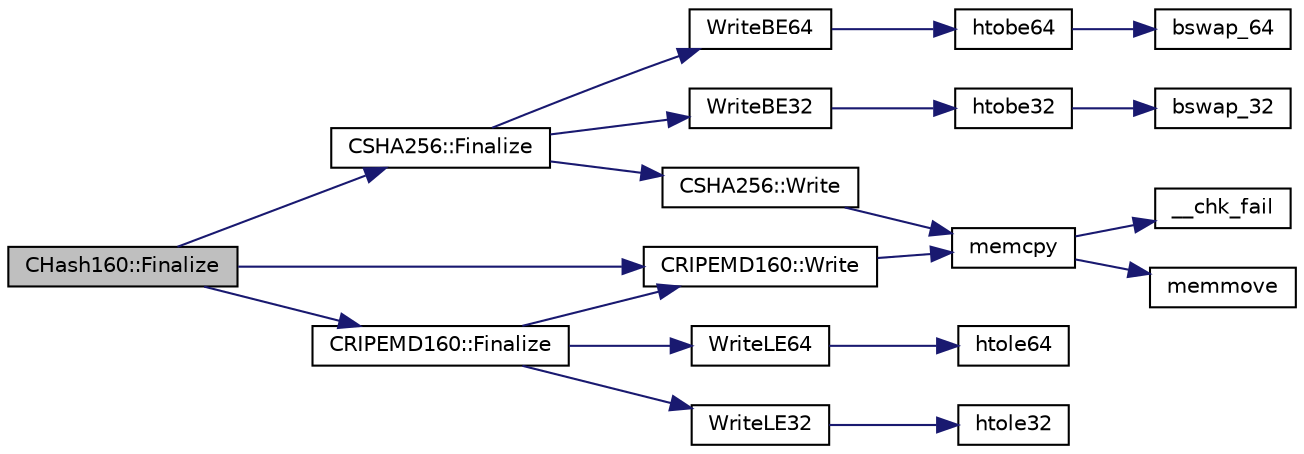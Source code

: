 digraph "CHash160::Finalize"
{
  edge [fontname="Helvetica",fontsize="10",labelfontname="Helvetica",labelfontsize="10"];
  node [fontname="Helvetica",fontsize="10",shape=record];
  rankdir="LR";
  Node0 [label="CHash160::Finalize",height=0.2,width=0.4,color="black", fillcolor="grey75", style="filled", fontcolor="black"];
  Node0 -> Node1 [color="midnightblue",fontsize="10",style="solid",fontname="Helvetica"];
  Node1 [label="CSHA256::Finalize",height=0.2,width=0.4,color="black", fillcolor="white", style="filled",URL="$d7/d2e/class_c_s_h_a256.html#a4259230be0caefa590bc324fc12b9b90"];
  Node1 -> Node2 [color="midnightblue",fontsize="10",style="solid",fontname="Helvetica"];
  Node2 [label="WriteBE64",height=0.2,width=0.4,color="black", fillcolor="white", style="filled",URL="$dc/d54/common_8h.html#ab960e95bf479af0a88a20800366b6131"];
  Node2 -> Node3 [color="midnightblue",fontsize="10",style="solid",fontname="Helvetica"];
  Node3 [label="htobe64",height=0.2,width=0.4,color="black", fillcolor="white", style="filled",URL="$d1/d84/endian_8h.html#a55844e5fbe9a8ab3e9793335a16e2efc"];
  Node3 -> Node4 [color="midnightblue",fontsize="10",style="solid",fontname="Helvetica"];
  Node4 [label="bswap_64",height=0.2,width=0.4,color="black", fillcolor="white", style="filled",URL="$db/dc9/byteswap_8h.html#aaf6a6e8515061fb001505d3b9f6164e2"];
  Node1 -> Node5 [color="midnightblue",fontsize="10",style="solid",fontname="Helvetica"];
  Node5 [label="CSHA256::Write",height=0.2,width=0.4,color="black", fillcolor="white", style="filled",URL="$d7/d2e/class_c_s_h_a256.html#a9d7de520a562655da85349372820c883"];
  Node5 -> Node6 [color="midnightblue",fontsize="10",style="solid",fontname="Helvetica"];
  Node6 [label="memcpy",height=0.2,width=0.4,color="black", fillcolor="white", style="filled",URL="$d5/d9f/glibc__compat_8cpp.html#a0f46826ab0466591e136db24394923cf"];
  Node6 -> Node7 [color="midnightblue",fontsize="10",style="solid",fontname="Helvetica"];
  Node7 [label="memmove",height=0.2,width=0.4,color="black", fillcolor="white", style="filled",URL="$d5/d9f/glibc__compat_8cpp.html#a9778d49e9029dd75bc53ecbbf9f5e9a1"];
  Node6 -> Node8 [color="midnightblue",fontsize="10",style="solid",fontname="Helvetica"];
  Node8 [label="__chk_fail",height=0.2,width=0.4,color="black", fillcolor="white", style="filled",URL="$d5/d9f/glibc__compat_8cpp.html#a424ac71631da5ada2976630ff67051d1"];
  Node1 -> Node9 [color="midnightblue",fontsize="10",style="solid",fontname="Helvetica"];
  Node9 [label="WriteBE32",height=0.2,width=0.4,color="black", fillcolor="white", style="filled",URL="$dc/d54/common_8h.html#aa3a53ff883fd14480eb603d00123a74a"];
  Node9 -> Node10 [color="midnightblue",fontsize="10",style="solid",fontname="Helvetica"];
  Node10 [label="htobe32",height=0.2,width=0.4,color="black", fillcolor="white", style="filled",URL="$d1/d84/endian_8h.html#a3ca91566984b6dca7a0f6fc2694a203c"];
  Node10 -> Node11 [color="midnightblue",fontsize="10",style="solid",fontname="Helvetica"];
  Node11 [label="bswap_32",height=0.2,width=0.4,color="black", fillcolor="white", style="filled",URL="$db/dc9/byteswap_8h.html#acdd5094f58e4c6e2b0176654b7f20e1c"];
  Node0 -> Node12 [color="midnightblue",fontsize="10",style="solid",fontname="Helvetica"];
  Node12 [label="CRIPEMD160::Write",height=0.2,width=0.4,color="black", fillcolor="white", style="filled",URL="$d2/d84/class_c_r_i_p_e_m_d160.html#a221143b9d94af623d07c4f4ba1bf6007"];
  Node12 -> Node6 [color="midnightblue",fontsize="10",style="solid",fontname="Helvetica"];
  Node0 -> Node13 [color="midnightblue",fontsize="10",style="solid",fontname="Helvetica"];
  Node13 [label="CRIPEMD160::Finalize",height=0.2,width=0.4,color="black", fillcolor="white", style="filled",URL="$d2/d84/class_c_r_i_p_e_m_d160.html#a2a11566fbf9d1339b819833313fc4e51"];
  Node13 -> Node14 [color="midnightblue",fontsize="10",style="solid",fontname="Helvetica"];
  Node14 [label="WriteLE64",height=0.2,width=0.4,color="black", fillcolor="white", style="filled",URL="$dc/d54/common_8h.html#aef646eecb56770ade3133c9e7fb041a9"];
  Node14 -> Node15 [color="midnightblue",fontsize="10",style="solid",fontname="Helvetica"];
  Node15 [label="htole64",height=0.2,width=0.4,color="black", fillcolor="white", style="filled",URL="$d1/d84/endian_8h.html#aac7228dc3b0fe1141e61ca04e370ad6e"];
  Node13 -> Node12 [color="midnightblue",fontsize="10",style="solid",fontname="Helvetica"];
  Node13 -> Node16 [color="midnightblue",fontsize="10",style="solid",fontname="Helvetica"];
  Node16 [label="WriteLE32",height=0.2,width=0.4,color="black", fillcolor="white", style="filled",URL="$dc/d54/common_8h.html#ab23d5d245f265908700af234252b751f"];
  Node16 -> Node17 [color="midnightblue",fontsize="10",style="solid",fontname="Helvetica"];
  Node17 [label="htole32",height=0.2,width=0.4,color="black", fillcolor="white", style="filled",URL="$d1/d84/endian_8h.html#abab10181b2a9a38233ca246e1a653b5e"];
}
